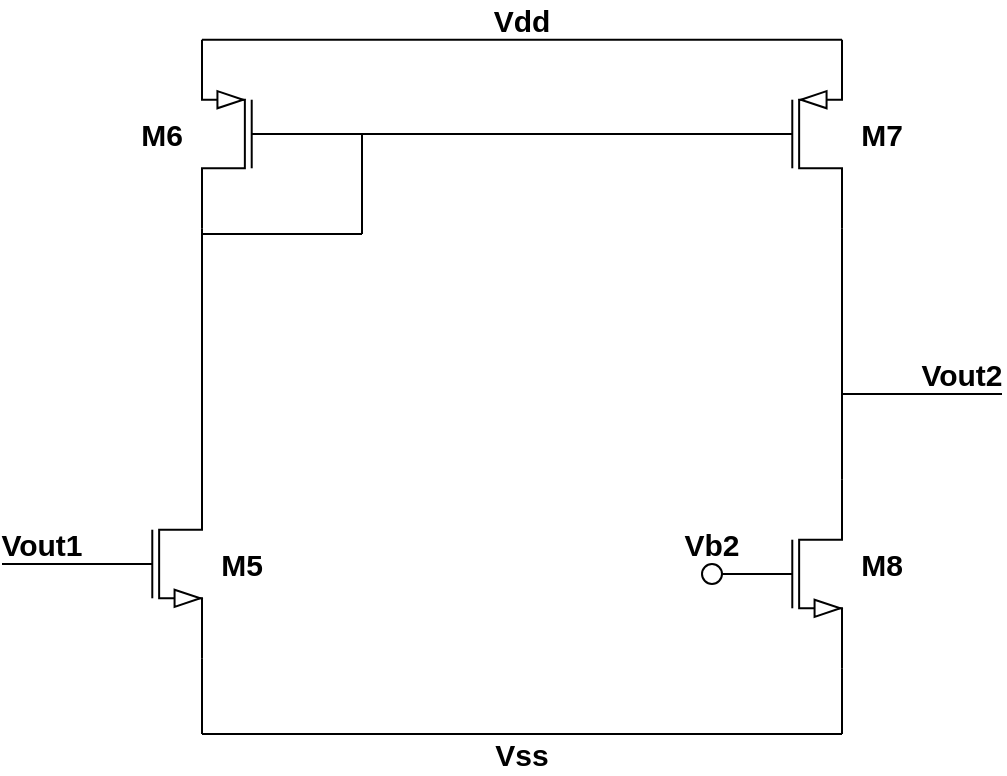 <mxfile version="14.3.2" type="device"><diagram name="Page-1" id="7e0a89b8-554c-2b80-1dc8-d5c74ca68de4"><mxGraphModel dx="1038" dy="587" grid="1" gridSize="10" guides="1" tooltips="1" connect="1" arrows="1" fold="1" page="1" pageScale="1" pageWidth="1100" pageHeight="850" background="#ffffff" math="0" shadow="0"><root><mxCell id="0"/><mxCell id="1" parent="0"/><mxCell id="N3Lj-5ahxUxtJpbsk0bQ-2" value="" style="verticalLabelPosition=bottom;shadow=0;dashed=0;align=center;html=1;verticalAlign=top;shape=mxgraph.electrical.transistors.pmos;pointerEvents=1;" parent="1" vertex="1"><mxGeometry x="540" y="120" width="60" height="100" as="geometry"/></mxCell><mxCell id="N3Lj-5ahxUxtJpbsk0bQ-4" value="" style="verticalLabelPosition=bottom;shadow=0;dashed=0;align=center;html=1;verticalAlign=top;shape=mxgraph.electrical.transistors.pmos;pointerEvents=1;direction=east;rotation=0;flipH=1;" parent="1" vertex="1"><mxGeometry x="280" y="120" width="60" height="100" as="geometry"/></mxCell><mxCell id="N3Lj-5ahxUxtJpbsk0bQ-8" value="" style="verticalLabelPosition=bottom;shadow=0;dashed=0;align=center;html=1;verticalAlign=top;shape=mxgraph.electrical.transistors.nmos;pointerEvents=1;direction=west;flipH=1;flipV=1;" parent="1" vertex="1"><mxGeometry x="220" y="335" width="60" height="100" as="geometry"/></mxCell><mxCell id="N3Lj-5ahxUxtJpbsk0bQ-23" value="" style="endArrow=none;html=1;entryX=1;entryY=1;entryDx=0;entryDy=0;entryPerimeter=0;exitX=1;exitY=0;exitDx=0;exitDy=0;exitPerimeter=0;" parent="1" target="N3Lj-5ahxUxtJpbsk0bQ-2" edge="1" source="GH55UOPLb4ijh78MlcVY-3"><mxGeometry width="50" height="50" relative="1" as="geometry"><mxPoint x="600" y="280" as="sourcePoint"/><mxPoint x="540" y="190" as="targetPoint"/></mxGeometry></mxCell><mxCell id="N3Lj-5ahxUxtJpbsk0bQ-24" value="" style="endArrow=none;html=1;exitX=0;exitY=0.5;exitDx=0;exitDy=0;exitPerimeter=0;entryX=0;entryY=0.5;entryDx=0;entryDy=0;entryPerimeter=0;" parent="1" source="N3Lj-5ahxUxtJpbsk0bQ-4" target="N3Lj-5ahxUxtJpbsk0bQ-2" edge="1"><mxGeometry width="50" height="50" relative="1" as="geometry"><mxPoint x="380" y="240" as="sourcePoint"/><mxPoint x="430" y="190" as="targetPoint"/></mxGeometry></mxCell><mxCell id="N3Lj-5ahxUxtJpbsk0bQ-25" value="" style="endArrow=none;html=1;exitX=1;exitY=0;exitDx=0;exitDy=0;exitPerimeter=0;entryX=1;entryY=0;entryDx=0;entryDy=0;entryPerimeter=0;" parent="1" source="N3Lj-5ahxUxtJpbsk0bQ-4" target="N3Lj-5ahxUxtJpbsk0bQ-2" edge="1"><mxGeometry width="50" height="50" relative="1" as="geometry"><mxPoint x="340" y="140" as="sourcePoint"/><mxPoint x="390" y="90" as="targetPoint"/></mxGeometry></mxCell><mxCell id="N3Lj-5ahxUxtJpbsk0bQ-26" value="" style="endArrow=none;html=1;entryX=1;entryY=1;entryDx=0;entryDy=0;entryPerimeter=0;exitX=0;exitY=0.5;exitDx=0;exitDy=0;exitPerimeter=0;" parent="1" target="N3Lj-5ahxUxtJpbsk0bQ-4" edge="1"><mxGeometry width="50" height="50" relative="1" as="geometry"><mxPoint x="280" y="340" as="sourcePoint"/><mxPoint x="340" y="220" as="targetPoint"/></mxGeometry></mxCell><mxCell id="N3Lj-5ahxUxtJpbsk0bQ-31" value="" style="endArrow=none;html=1;" parent="1" edge="1"><mxGeometry width="50" height="50" relative="1" as="geometry"><mxPoint x="280" y="470" as="sourcePoint"/><mxPoint x="600" y="470" as="targetPoint"/></mxGeometry></mxCell><mxCell id="N3Lj-5ahxUxtJpbsk0bQ-33" value="Vdd" style="text;html=1;strokeColor=none;fillColor=none;align=center;verticalAlign=middle;whiteSpace=wrap;rounded=0;glass=0;fontStyle=1;fontSize=15;" parent="1" vertex="1"><mxGeometry x="420" y="103" width="40" height="20" as="geometry"/></mxCell><mxCell id="N3Lj-5ahxUxtJpbsk0bQ-35" value="&lt;div&gt;M6&lt;/div&gt;" style="text;html=1;strokeColor=none;fillColor=none;align=center;verticalAlign=middle;whiteSpace=wrap;rounded=0;glass=0;fontStyle=1;fontSize=15;" parent="1" vertex="1"><mxGeometry x="240" y="160" width="40" height="20" as="geometry"/></mxCell><mxCell id="N3Lj-5ahxUxtJpbsk0bQ-36" value="&lt;div&gt;M7&lt;/div&gt;" style="text;html=1;strokeColor=none;fillColor=none;align=center;verticalAlign=middle;whiteSpace=wrap;rounded=0;glass=0;fontStyle=1;fontSize=15;" parent="1" vertex="1"><mxGeometry x="600" y="160" width="40" height="20" as="geometry"/></mxCell><mxCell id="N3Lj-5ahxUxtJpbsk0bQ-42" value="" style="endArrow=none;html=1;fontSize=15;" parent="1" edge="1"><mxGeometry width="50" height="50" relative="1" as="geometry"><mxPoint x="360" y="220" as="sourcePoint"/><mxPoint x="360" y="170" as="targetPoint"/></mxGeometry></mxCell><mxCell id="N3Lj-5ahxUxtJpbsk0bQ-43" value="" style="endArrow=none;html=1;fontSize=15;" parent="1" edge="1"><mxGeometry width="50" height="50" relative="1" as="geometry"><mxPoint x="280" y="220" as="sourcePoint"/><mxPoint x="360" y="220" as="targetPoint"/></mxGeometry></mxCell><mxCell id="N3Lj-5ahxUxtJpbsk0bQ-52" value="" style="endArrow=none;html=1;fontSize=15;" parent="1" edge="1"><mxGeometry width="50" height="50" relative="1" as="geometry"><mxPoint x="600" y="300" as="sourcePoint"/><mxPoint x="680" y="300" as="targetPoint"/></mxGeometry></mxCell><mxCell id="N3Lj-5ahxUxtJpbsk0bQ-53" value="&lt;div&gt;Vout2&lt;/div&gt;" style="text;html=1;strokeColor=none;fillColor=none;align=center;verticalAlign=middle;whiteSpace=wrap;rounded=0;glass=0;fontStyle=1;fontSize=15;" parent="1" vertex="1"><mxGeometry x="640" y="280" width="40" height="20" as="geometry"/></mxCell><mxCell id="GH55UOPLb4ijh78MlcVY-2" value="" style="endArrow=none;html=1;entryX=1;entryY=1;entryDx=0;entryDy=0;entryPerimeter=0;" edge="1" parent="1" target="N3Lj-5ahxUxtJpbsk0bQ-8"><mxGeometry width="50" height="50" relative="1" as="geometry"><mxPoint x="280" y="470" as="sourcePoint"/><mxPoint x="380" y="410" as="targetPoint"/></mxGeometry></mxCell><mxCell id="GH55UOPLb4ijh78MlcVY-3" value="" style="verticalLabelPosition=bottom;shadow=0;dashed=0;align=center;html=1;verticalAlign=top;shape=mxgraph.electrical.transistors.nmos;pointerEvents=1;direction=west;flipH=1;flipV=1;" vertex="1" parent="1"><mxGeometry x="540" y="340" width="60" height="100" as="geometry"/></mxCell><mxCell id="GH55UOPLb4ijh78MlcVY-4" value="" style="endArrow=none;html=1;entryX=1;entryY=1;entryDx=0;entryDy=0;entryPerimeter=0;" edge="1" parent="1" target="GH55UOPLb4ijh78MlcVY-3"><mxGeometry width="50" height="50" relative="1" as="geometry"><mxPoint x="600" y="470" as="sourcePoint"/><mxPoint x="470" y="370" as="targetPoint"/></mxGeometry></mxCell><mxCell id="GH55UOPLb4ijh78MlcVY-5" value="Vss" style="text;html=1;strokeColor=none;fillColor=none;align=center;verticalAlign=middle;whiteSpace=wrap;rounded=0;glass=0;fontStyle=1;fontSize=15;" vertex="1" parent="1"><mxGeometry x="420" y="470" width="40" height="20" as="geometry"/></mxCell><mxCell id="GH55UOPLb4ijh78MlcVY-6" value="&lt;div&gt;M5&lt;/div&gt;" style="text;html=1;strokeColor=none;fillColor=none;align=center;verticalAlign=middle;whiteSpace=wrap;rounded=0;glass=0;fontStyle=1;fontSize=15;" vertex="1" parent="1"><mxGeometry x="280" y="375" width="40" height="20" as="geometry"/></mxCell><mxCell id="GH55UOPLb4ijh78MlcVY-7" value="&lt;div&gt;M8&lt;/div&gt;" style="text;html=1;strokeColor=none;fillColor=none;align=center;verticalAlign=middle;whiteSpace=wrap;rounded=0;glass=0;fontStyle=1;fontSize=15;" vertex="1" parent="1"><mxGeometry x="600" y="375" width="40" height="20" as="geometry"/></mxCell><mxCell id="GH55UOPLb4ijh78MlcVY-8" value="" style="ellipse;whiteSpace=wrap;html=1;aspect=fixed;" vertex="1" parent="1"><mxGeometry x="530" y="385" width="10" height="10" as="geometry"/></mxCell><mxCell id="GH55UOPLb4ijh78MlcVY-9" value="Vb2" style="text;html=1;strokeColor=none;fillColor=none;align=center;verticalAlign=middle;whiteSpace=wrap;rounded=0;glass=0;fontStyle=1;fontSize=15;" vertex="1" parent="1"><mxGeometry x="515" y="365" width="40" height="20" as="geometry"/></mxCell><mxCell id="GH55UOPLb4ijh78MlcVY-10" value="" style="endArrow=none;html=1;entryX=0;entryY=0.5;entryDx=0;entryDy=0;entryPerimeter=0;" edge="1" parent="1" target="N3Lj-5ahxUxtJpbsk0bQ-8"><mxGeometry width="50" height="50" relative="1" as="geometry"><mxPoint x="180" y="385" as="sourcePoint"/><mxPoint x="180" y="310" as="targetPoint"/></mxGeometry></mxCell><mxCell id="GH55UOPLb4ijh78MlcVY-11" value="&lt;div&gt;Vout1&lt;/div&gt;" style="text;html=1;strokeColor=none;fillColor=none;align=center;verticalAlign=middle;whiteSpace=wrap;rounded=0;glass=0;fontStyle=1;fontSize=15;" vertex="1" parent="1"><mxGeometry x="180" y="365" width="40" height="20" as="geometry"/></mxCell></root></mxGraphModel></diagram></mxfile>